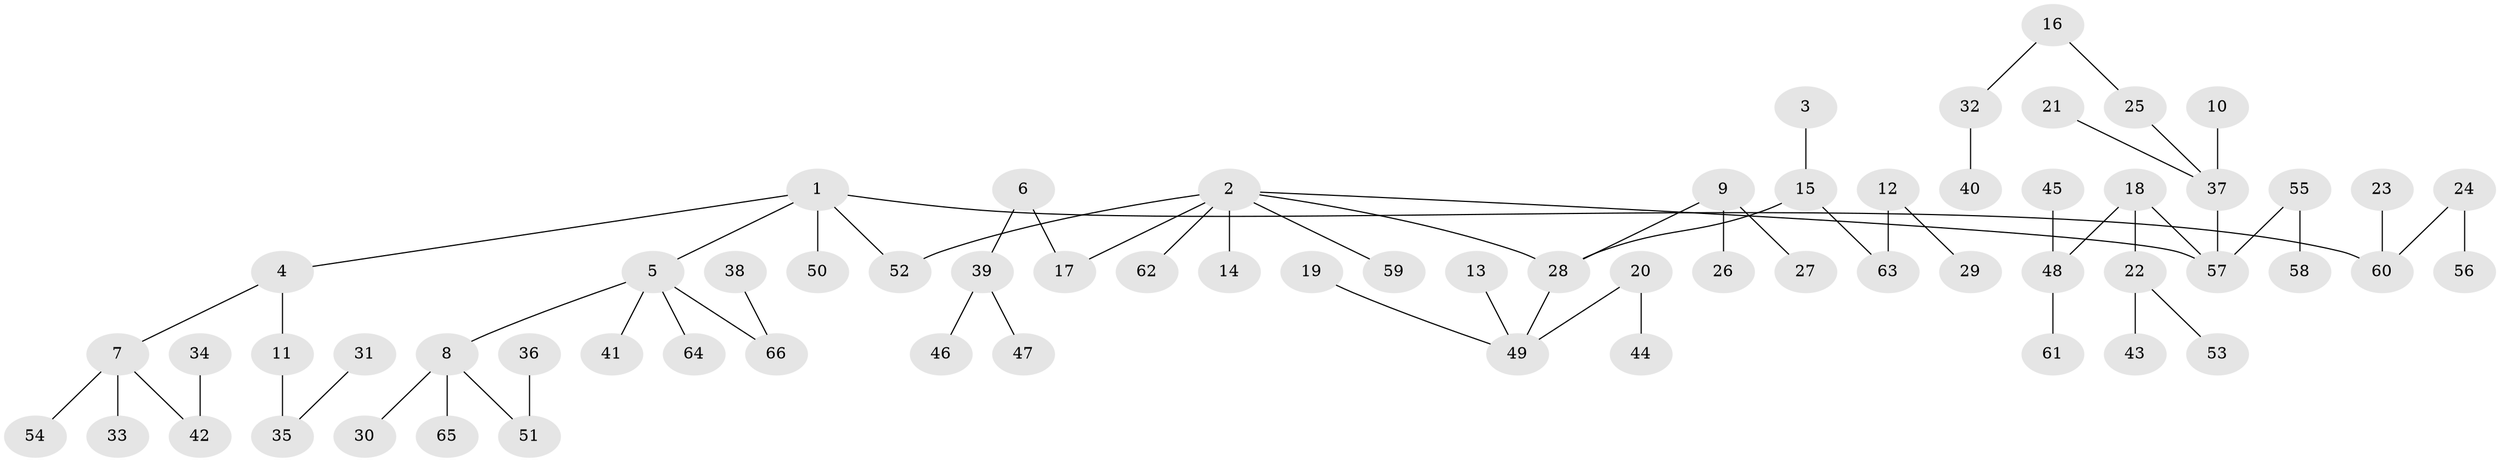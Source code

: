 // original degree distribution, {5: 0.030303030303030304, 3: 0.14393939393939395, 4: 0.07575757575757576, 7: 0.007575757575757576, 2: 0.22727272727272727, 6: 0.015151515151515152, 1: 0.5}
// Generated by graph-tools (version 1.1) at 2025/02/03/09/25 03:02:26]
// undirected, 66 vertices, 65 edges
graph export_dot {
graph [start="1"]
  node [color=gray90,style=filled];
  1;
  2;
  3;
  4;
  5;
  6;
  7;
  8;
  9;
  10;
  11;
  12;
  13;
  14;
  15;
  16;
  17;
  18;
  19;
  20;
  21;
  22;
  23;
  24;
  25;
  26;
  27;
  28;
  29;
  30;
  31;
  32;
  33;
  34;
  35;
  36;
  37;
  38;
  39;
  40;
  41;
  42;
  43;
  44;
  45;
  46;
  47;
  48;
  49;
  50;
  51;
  52;
  53;
  54;
  55;
  56;
  57;
  58;
  59;
  60;
  61;
  62;
  63;
  64;
  65;
  66;
  1 -- 4 [weight=1.0];
  1 -- 5 [weight=1.0];
  1 -- 50 [weight=1.0];
  1 -- 52 [weight=1.0];
  1 -- 60 [weight=1.0];
  2 -- 14 [weight=1.0];
  2 -- 17 [weight=1.0];
  2 -- 28 [weight=1.0];
  2 -- 52 [weight=1.0];
  2 -- 57 [weight=1.0];
  2 -- 59 [weight=1.0];
  2 -- 62 [weight=1.0];
  3 -- 15 [weight=1.0];
  4 -- 7 [weight=1.0];
  4 -- 11 [weight=1.0];
  5 -- 8 [weight=1.0];
  5 -- 41 [weight=1.0];
  5 -- 64 [weight=1.0];
  5 -- 66 [weight=1.0];
  6 -- 17 [weight=1.0];
  6 -- 39 [weight=1.0];
  7 -- 33 [weight=1.0];
  7 -- 42 [weight=1.0];
  7 -- 54 [weight=1.0];
  8 -- 30 [weight=1.0];
  8 -- 51 [weight=1.0];
  8 -- 65 [weight=1.0];
  9 -- 26 [weight=1.0];
  9 -- 27 [weight=1.0];
  9 -- 28 [weight=1.0];
  10 -- 37 [weight=1.0];
  11 -- 35 [weight=1.0];
  12 -- 29 [weight=1.0];
  12 -- 63 [weight=1.0];
  13 -- 49 [weight=1.0];
  15 -- 28 [weight=1.0];
  15 -- 63 [weight=1.0];
  16 -- 25 [weight=1.0];
  16 -- 32 [weight=1.0];
  18 -- 22 [weight=1.0];
  18 -- 48 [weight=1.0];
  18 -- 57 [weight=1.0];
  19 -- 49 [weight=1.0];
  20 -- 44 [weight=1.0];
  20 -- 49 [weight=1.0];
  21 -- 37 [weight=1.0];
  22 -- 43 [weight=1.0];
  22 -- 53 [weight=1.0];
  23 -- 60 [weight=1.0];
  24 -- 56 [weight=1.0];
  24 -- 60 [weight=1.0];
  25 -- 37 [weight=1.0];
  28 -- 49 [weight=1.0];
  31 -- 35 [weight=1.0];
  32 -- 40 [weight=1.0];
  34 -- 42 [weight=1.0];
  36 -- 51 [weight=1.0];
  37 -- 57 [weight=1.0];
  38 -- 66 [weight=1.0];
  39 -- 46 [weight=1.0];
  39 -- 47 [weight=1.0];
  45 -- 48 [weight=1.0];
  48 -- 61 [weight=1.0];
  55 -- 57 [weight=1.0];
  55 -- 58 [weight=1.0];
}
